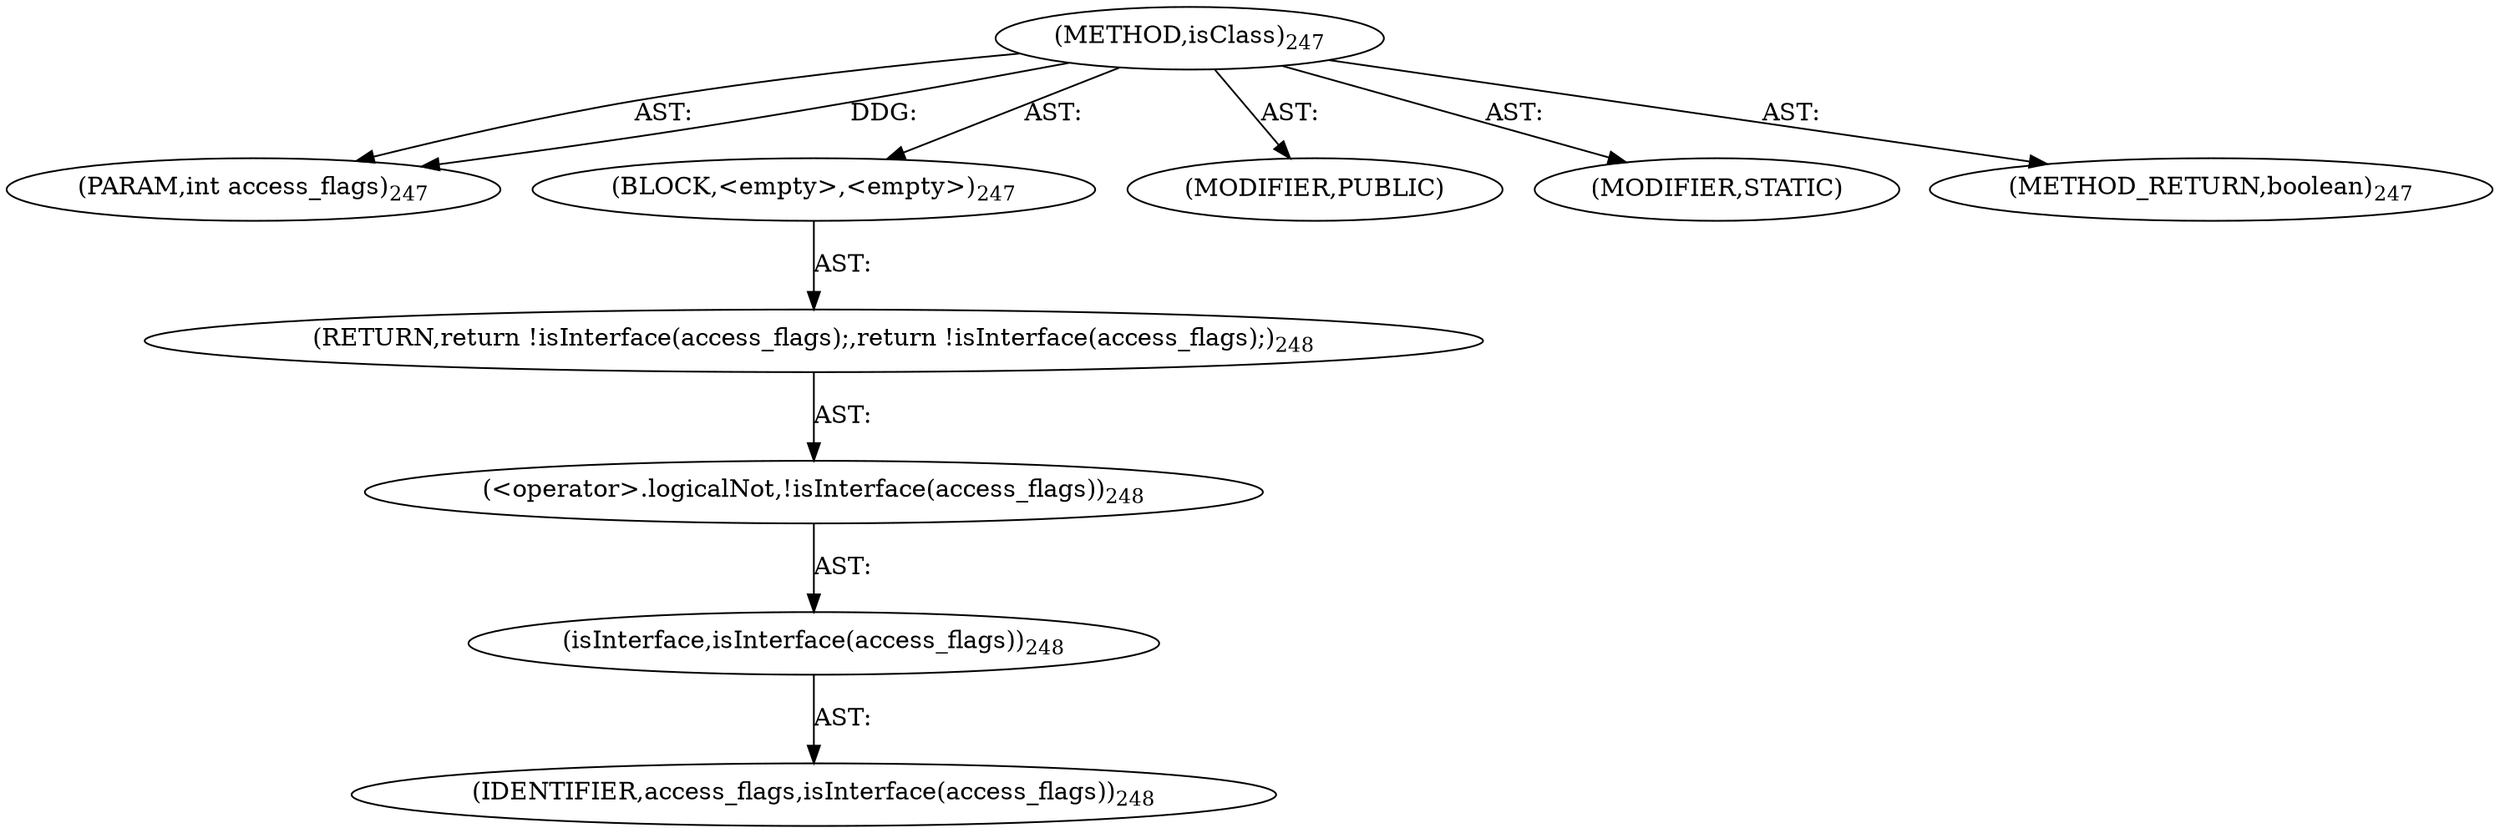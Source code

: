 digraph "isClass" {  
"111669149705" [label = <(METHOD,isClass)<SUB>247</SUB>> ]
"115964117004" [label = <(PARAM,int access_flags)<SUB>247</SUB>> ]
"25769803801" [label = <(BLOCK,&lt;empty&gt;,&lt;empty&gt;)<SUB>247</SUB>> ]
"146028888072" [label = <(RETURN,return !isInterface(access_flags);,return !isInterface(access_flags);)<SUB>248</SUB>> ]
"30064771154" [label = <(&lt;operator&gt;.logicalNot,!isInterface(access_flags))<SUB>248</SUB>> ]
"30064771155" [label = <(isInterface,isInterface(access_flags))<SUB>248</SUB>> ]
"68719476809" [label = <(IDENTIFIER,access_flags,isInterface(access_flags))<SUB>248</SUB>> ]
"133143986220" [label = <(MODIFIER,PUBLIC)> ]
"133143986221" [label = <(MODIFIER,STATIC)> ]
"128849018889" [label = <(METHOD_RETURN,boolean)<SUB>247</SUB>> ]
  "111669149705" -> "115964117004"  [ label = "AST: "] 
  "111669149705" -> "25769803801"  [ label = "AST: "] 
  "111669149705" -> "133143986220"  [ label = "AST: "] 
  "111669149705" -> "133143986221"  [ label = "AST: "] 
  "111669149705" -> "128849018889"  [ label = "AST: "] 
  "25769803801" -> "146028888072"  [ label = "AST: "] 
  "146028888072" -> "30064771154"  [ label = "AST: "] 
  "30064771154" -> "30064771155"  [ label = "AST: "] 
  "30064771155" -> "68719476809"  [ label = "AST: "] 
  "111669149705" -> "115964117004"  [ label = "DDG: "] 
}
